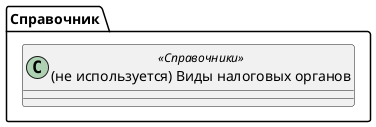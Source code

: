 ﻿@startuml УдалитьВидыНалоговыхОрганов
'!include templates.wsd
'..\include templates.wsd
class Справочник.УдалитьВидыНалоговыхОрганов as "(не используется) Виды налоговых органов" <<Справочники>>
{
}
@enduml
